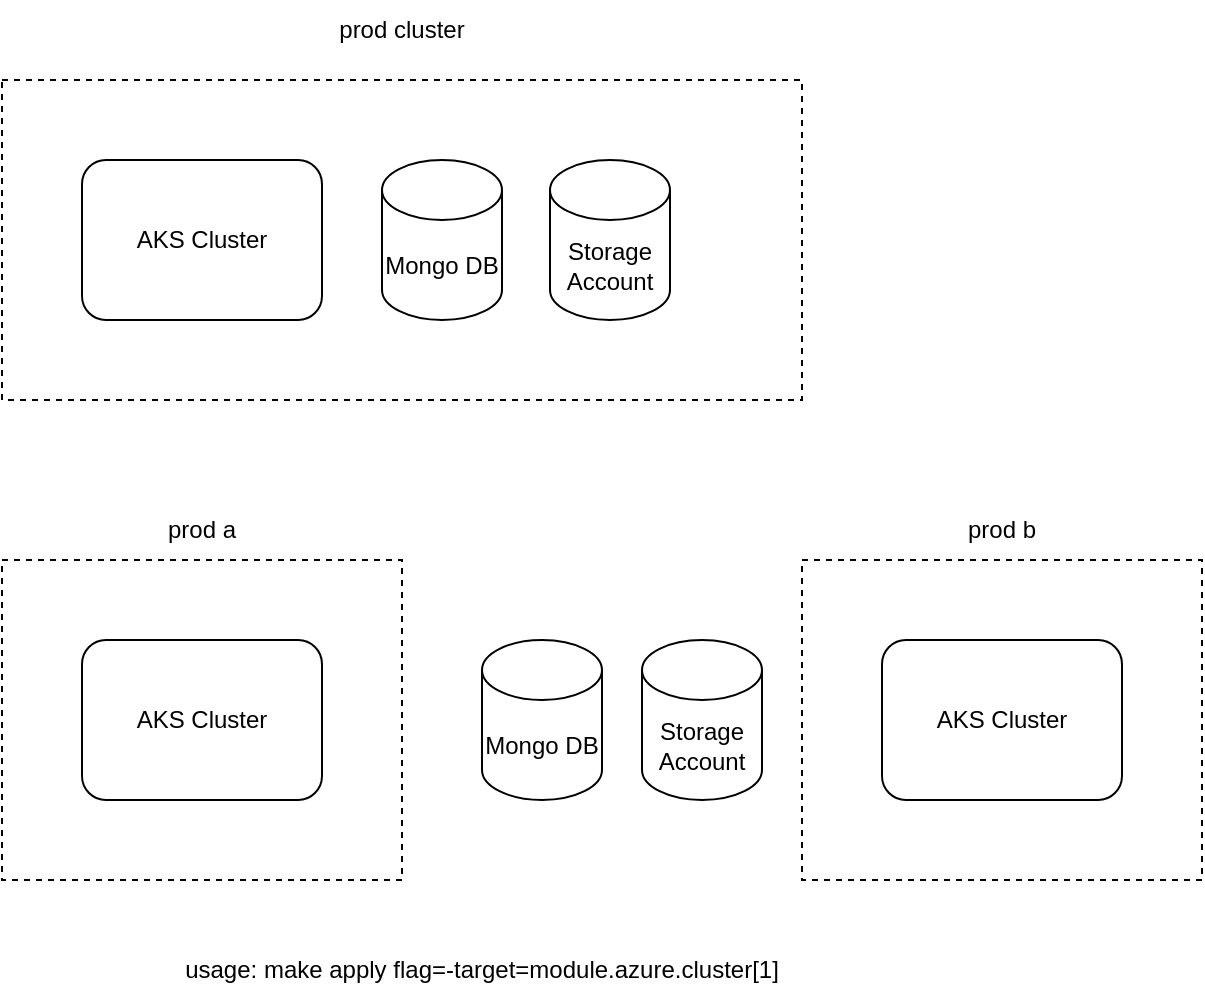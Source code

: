 <mxfile version="21.3.2" type="github">
  <diagram name="Page-1" id="UDhhqJxpYbAcWsfHzgjm">
    <mxGraphModel dx="1026" dy="549" grid="1" gridSize="10" guides="1" tooltips="1" connect="1" arrows="1" fold="1" page="1" pageScale="1" pageWidth="827" pageHeight="1169" math="0" shadow="0">
      <root>
        <mxCell id="0" />
        <mxCell id="1" parent="0" />
        <mxCell id="UAQwls65sq5eITKKGj8J-1" value="" style="rounded=0;whiteSpace=wrap;html=1;fillColor=none;dashed=1;" vertex="1" parent="1">
          <mxGeometry x="80" y="200" width="400" height="160" as="geometry" />
        </mxCell>
        <mxCell id="UAQwls65sq5eITKKGj8J-2" value="prod cluster" style="text;html=1;strokeColor=none;fillColor=none;align=center;verticalAlign=middle;whiteSpace=wrap;rounded=0;" vertex="1" parent="1">
          <mxGeometry x="240" y="160" width="80" height="30" as="geometry" />
        </mxCell>
        <mxCell id="UAQwls65sq5eITKKGj8J-3" value="Storage Account" style="shape=cylinder3;whiteSpace=wrap;html=1;boundedLbl=1;backgroundOutline=1;size=15;" vertex="1" parent="1">
          <mxGeometry x="354" y="240" width="60" height="80" as="geometry" />
        </mxCell>
        <mxCell id="UAQwls65sq5eITKKGj8J-4" value="Mongo DB" style="shape=cylinder3;whiteSpace=wrap;html=1;boundedLbl=1;backgroundOutline=1;size=15;" vertex="1" parent="1">
          <mxGeometry x="270" y="240" width="60" height="80" as="geometry" />
        </mxCell>
        <mxCell id="UAQwls65sq5eITKKGj8J-5" value="AKS Cluster" style="rounded=1;whiteSpace=wrap;html=1;" vertex="1" parent="1">
          <mxGeometry x="120" y="240" width="120" height="80" as="geometry" />
        </mxCell>
        <mxCell id="UAQwls65sq5eITKKGj8J-6" value="" style="rounded=0;whiteSpace=wrap;html=1;fillColor=none;dashed=1;" vertex="1" parent="1">
          <mxGeometry x="80" y="440" width="200" height="160" as="geometry" />
        </mxCell>
        <mxCell id="UAQwls65sq5eITKKGj8J-7" value="prod a" style="text;html=1;strokeColor=none;fillColor=none;align=center;verticalAlign=middle;whiteSpace=wrap;rounded=0;" vertex="1" parent="1">
          <mxGeometry x="140" y="410" width="80" height="30" as="geometry" />
        </mxCell>
        <mxCell id="UAQwls65sq5eITKKGj8J-8" value="Storage Account" style="shape=cylinder3;whiteSpace=wrap;html=1;boundedLbl=1;backgroundOutline=1;size=15;" vertex="1" parent="1">
          <mxGeometry x="400" y="480" width="60" height="80" as="geometry" />
        </mxCell>
        <mxCell id="UAQwls65sq5eITKKGj8J-9" value="Mongo DB" style="shape=cylinder3;whiteSpace=wrap;html=1;boundedLbl=1;backgroundOutline=1;size=15;" vertex="1" parent="1">
          <mxGeometry x="320" y="480" width="60" height="80" as="geometry" />
        </mxCell>
        <mxCell id="UAQwls65sq5eITKKGj8J-10" value="AKS Cluster" style="rounded=1;whiteSpace=wrap;html=1;" vertex="1" parent="1">
          <mxGeometry x="120" y="480" width="120" height="80" as="geometry" />
        </mxCell>
        <mxCell id="UAQwls65sq5eITKKGj8J-11" value="" style="rounded=0;whiteSpace=wrap;html=1;fillColor=none;dashed=1;" vertex="1" parent="1">
          <mxGeometry x="480" y="440" width="200" height="160" as="geometry" />
        </mxCell>
        <mxCell id="UAQwls65sq5eITKKGj8J-12" value="prod b" style="text;html=1;strokeColor=none;fillColor=none;align=center;verticalAlign=middle;whiteSpace=wrap;rounded=0;" vertex="1" parent="1">
          <mxGeometry x="540" y="410" width="80" height="30" as="geometry" />
        </mxCell>
        <mxCell id="UAQwls65sq5eITKKGj8J-13" value="AKS Cluster" style="rounded=1;whiteSpace=wrap;html=1;" vertex="1" parent="1">
          <mxGeometry x="520" y="480" width="120" height="80" as="geometry" />
        </mxCell>
        <mxCell id="UAQwls65sq5eITKKGj8J-14" value="usage: make apply flag=-target=module.azure.cluster[1]" style="text;html=1;strokeColor=none;fillColor=none;align=center;verticalAlign=middle;whiteSpace=wrap;rounded=0;" vertex="1" parent="1">
          <mxGeometry x="100" y="630" width="440" height="30" as="geometry" />
        </mxCell>
      </root>
    </mxGraphModel>
  </diagram>
</mxfile>
